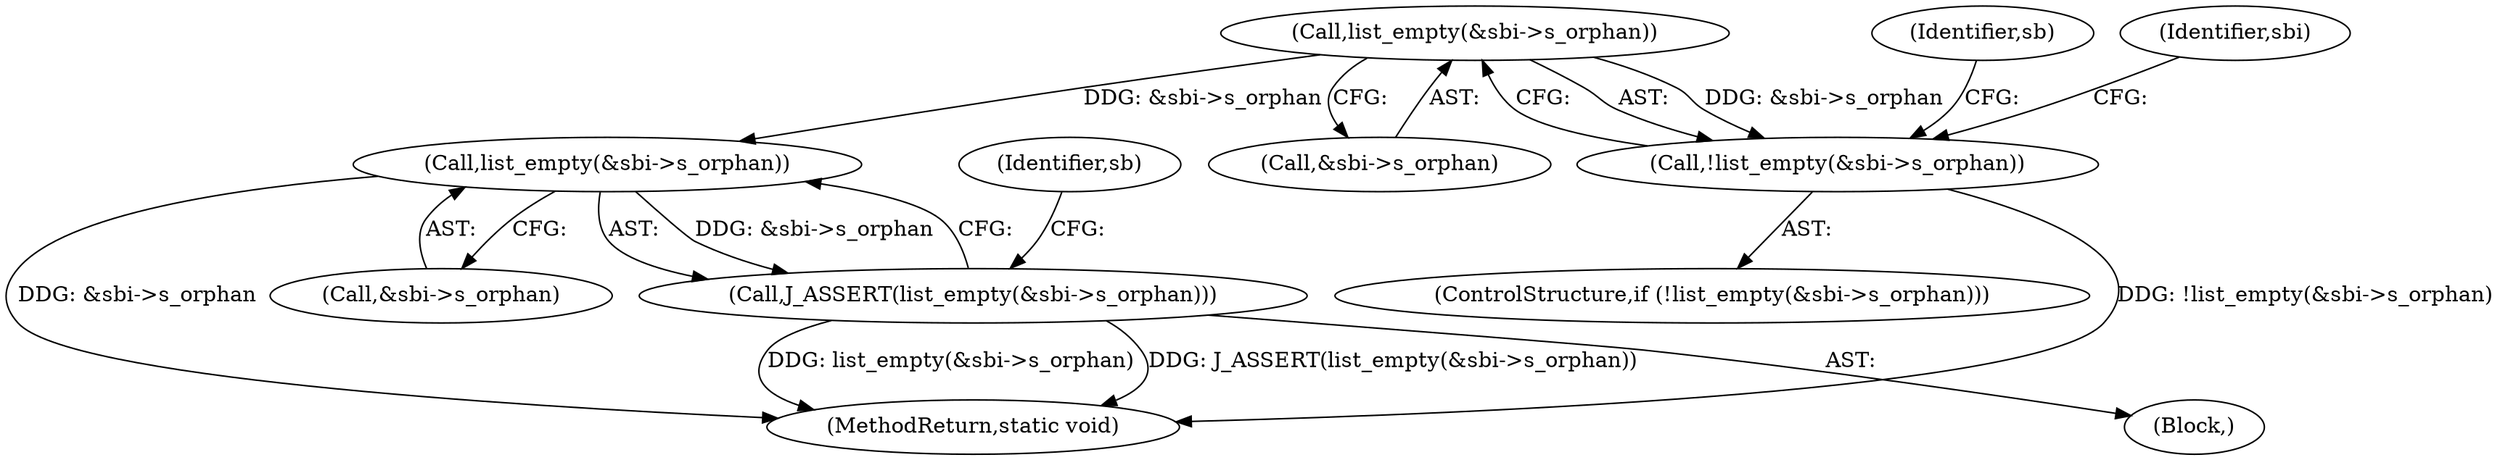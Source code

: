 digraph "0_linux_82939d7999dfc1f1998c4b1c12e2f19edbdff272_0@pointer" {
"1000268" [label="(Call,list_empty(&sbi->s_orphan))"];
"1000267" [label="(Call,!list_empty(&sbi->s_orphan))"];
"1000277" [label="(Call,list_empty(&sbi->s_orphan))"];
"1000276" [label="(Call,J_ASSERT(list_empty(&sbi->s_orphan)))"];
"1000276" [label="(Call,J_ASSERT(list_empty(&sbi->s_orphan)))"];
"1000284" [label="(Identifier,sb)"];
"1000280" [label="(Identifier,sbi)"];
"1000266" [label="(ControlStructure,if (!list_empty(&sbi->s_orphan)))"];
"1000267" [label="(Call,!list_empty(&sbi->s_orphan))"];
"1000269" [label="(Call,&sbi->s_orphan)"];
"1000268" [label="(Call,list_empty(&sbi->s_orphan))"];
"1000105" [label="(Block,)"];
"1000277" [label="(Call,list_empty(&sbi->s_orphan))"];
"1000274" [label="(Identifier,sb)"];
"1000364" [label="(MethodReturn,static void)"];
"1000278" [label="(Call,&sbi->s_orphan)"];
"1000268" -> "1000267"  [label="AST: "];
"1000268" -> "1000269"  [label="CFG: "];
"1000269" -> "1000268"  [label="AST: "];
"1000267" -> "1000268"  [label="CFG: "];
"1000268" -> "1000267"  [label="DDG: &sbi->s_orphan"];
"1000268" -> "1000277"  [label="DDG: &sbi->s_orphan"];
"1000267" -> "1000266"  [label="AST: "];
"1000274" -> "1000267"  [label="CFG: "];
"1000280" -> "1000267"  [label="CFG: "];
"1000267" -> "1000364"  [label="DDG: !list_empty(&sbi->s_orphan)"];
"1000277" -> "1000276"  [label="AST: "];
"1000277" -> "1000278"  [label="CFG: "];
"1000278" -> "1000277"  [label="AST: "];
"1000276" -> "1000277"  [label="CFG: "];
"1000277" -> "1000364"  [label="DDG: &sbi->s_orphan"];
"1000277" -> "1000276"  [label="DDG: &sbi->s_orphan"];
"1000276" -> "1000105"  [label="AST: "];
"1000284" -> "1000276"  [label="CFG: "];
"1000276" -> "1000364"  [label="DDG: J_ASSERT(list_empty(&sbi->s_orphan))"];
"1000276" -> "1000364"  [label="DDG: list_empty(&sbi->s_orphan)"];
}
